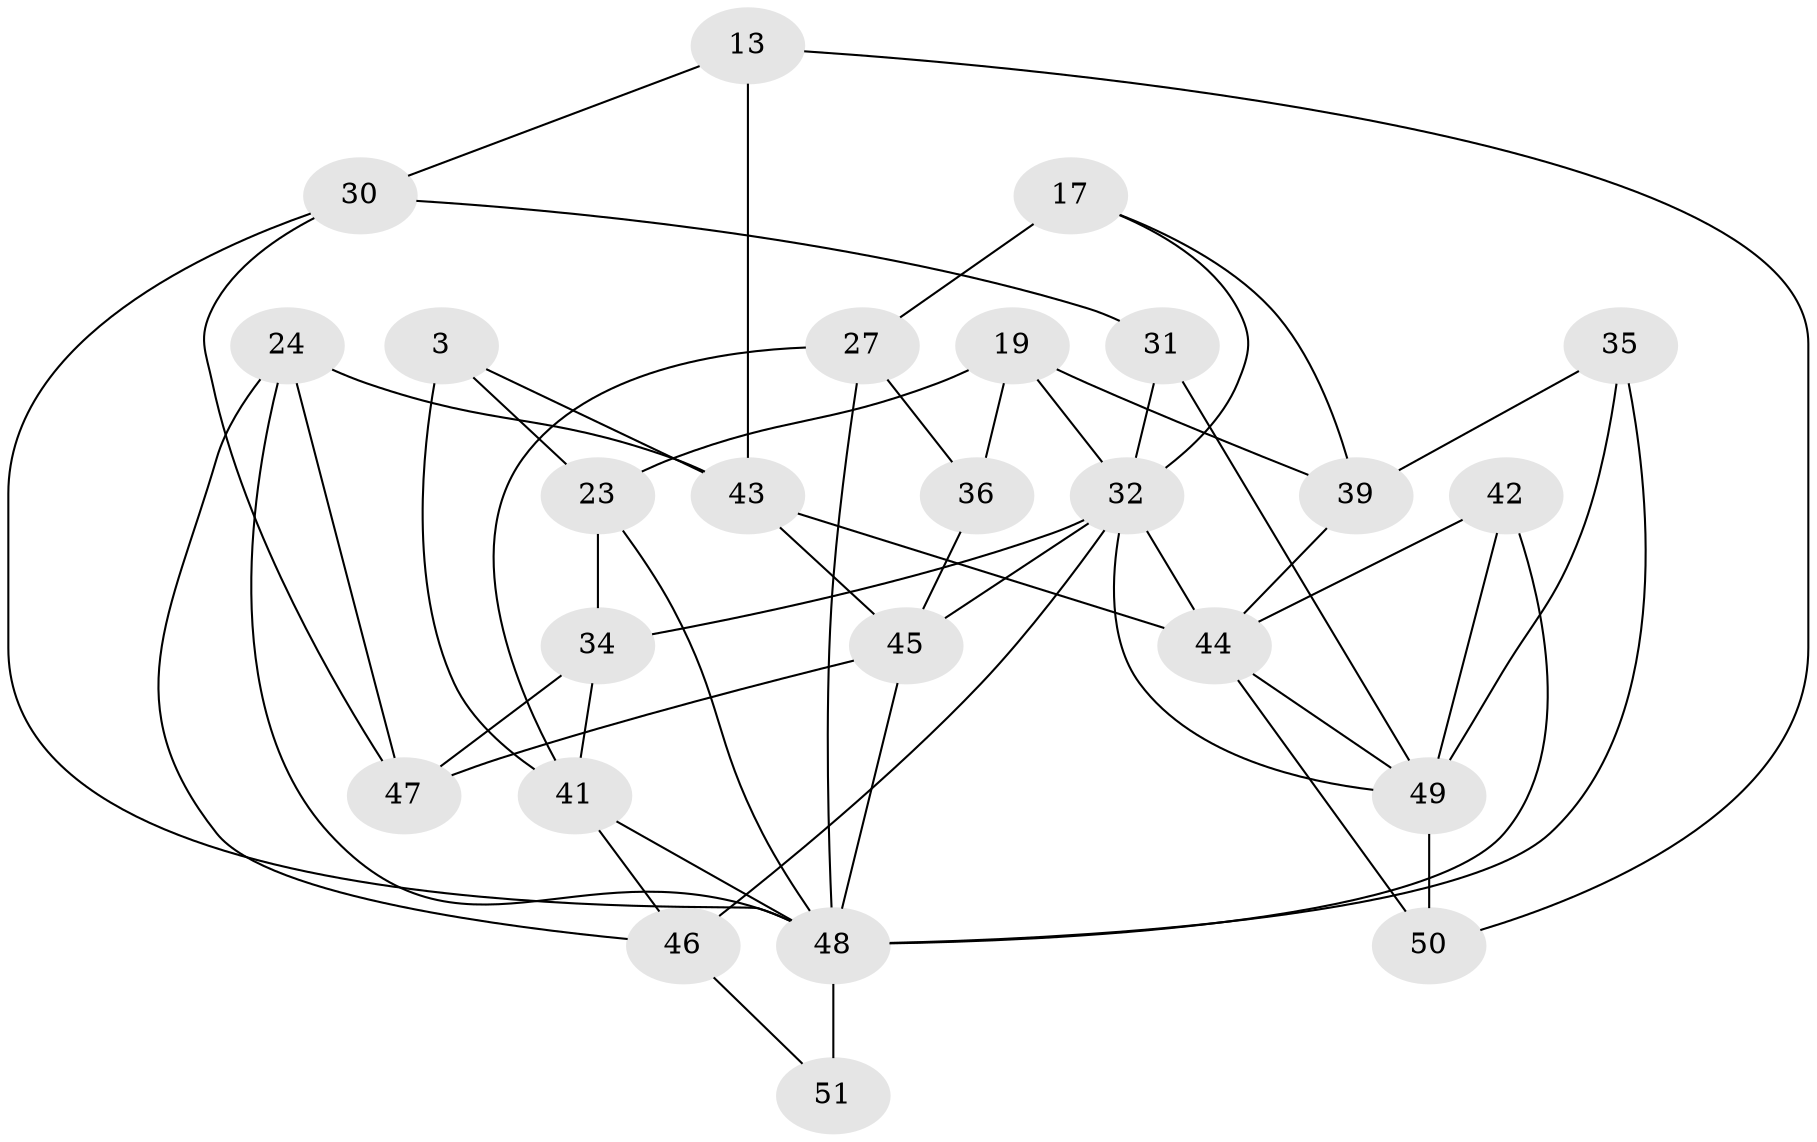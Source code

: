 // original degree distribution, {4: 1.0}
// Generated by graph-tools (version 1.1) at 2025/57/03/09/25 04:57:59]
// undirected, 25 vertices, 53 edges
graph export_dot {
graph [start="1"]
  node [color=gray90,style=filled];
  3;
  13;
  17;
  19;
  23;
  24;
  27 [super="+11"];
  30;
  31;
  32 [super="+5+7+25"];
  34;
  35;
  36;
  39;
  41 [super="+1"];
  42;
  43 [super="+38+29"];
  44 [super="+8+22"];
  45 [super="+33+18+40"];
  46 [super="+14"];
  47;
  48 [super="+37+26"];
  49 [super="+2+16"];
  50;
  51;
  3 -- 41 [weight=2];
  3 -- 23;
  3 -- 43;
  13 -- 43 [weight=2];
  13 -- 30;
  13 -- 50;
  17 -- 39;
  17 -- 27 [weight=2];
  17 -- 32;
  19 -- 23;
  19 -- 39;
  19 -- 36;
  19 -- 32;
  23 -- 34;
  23 -- 48;
  24 -- 47;
  24 -- 46;
  24 -- 43;
  24 -- 48;
  27 -- 36 [weight=2];
  27 -- 41;
  27 -- 48;
  30 -- 47;
  30 -- 31;
  30 -- 48;
  31 -- 32;
  31 -- 49 [weight=2];
  32 -- 44;
  32 -- 45 [weight=5];
  32 -- 46 [weight=3];
  32 -- 49;
  32 -- 34;
  34 -- 41;
  34 -- 47;
  35 -- 39;
  35 -- 49 [weight=2];
  35 -- 48;
  36 -- 45;
  39 -- 44;
  41 -- 46;
  41 -- 48;
  42 -- 49 [weight=2];
  42 -- 48;
  42 -- 44;
  43 -- 44 [weight=3];
  43 -- 45 [weight=5];
  44 -- 49;
  44 -- 50;
  45 -- 47;
  45 -- 48 [weight=2];
  46 -- 51;
  48 -- 51 [weight=3];
  49 -- 50 [weight=2];
}
